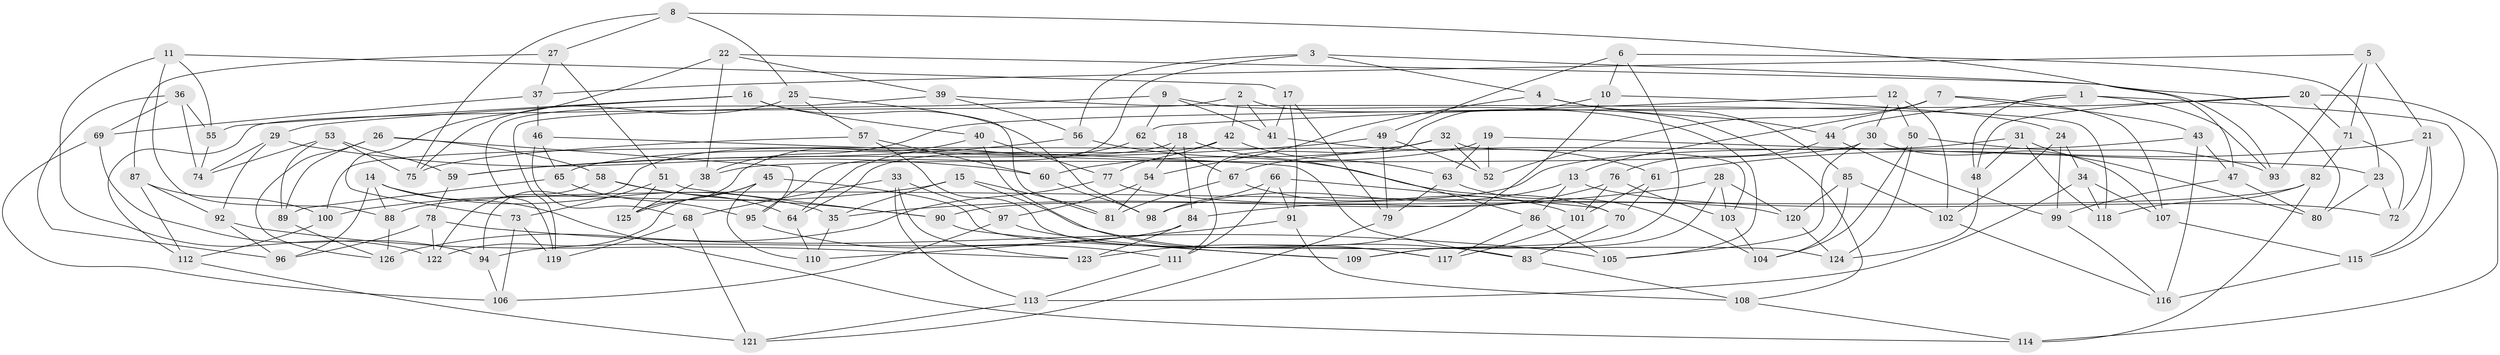 // Generated by graph-tools (version 1.1) at 2025/27/03/09/25 03:27:02]
// undirected, 126 vertices, 252 edges
graph export_dot {
graph [start="1"]
  node [color=gray90,style=filled];
  1;
  2;
  3;
  4;
  5;
  6;
  7;
  8;
  9;
  10;
  11;
  12;
  13;
  14;
  15;
  16;
  17;
  18;
  19;
  20;
  21;
  22;
  23;
  24;
  25;
  26;
  27;
  28;
  29;
  30;
  31;
  32;
  33;
  34;
  35;
  36;
  37;
  38;
  39;
  40;
  41;
  42;
  43;
  44;
  45;
  46;
  47;
  48;
  49;
  50;
  51;
  52;
  53;
  54;
  55;
  56;
  57;
  58;
  59;
  60;
  61;
  62;
  63;
  64;
  65;
  66;
  67;
  68;
  69;
  70;
  71;
  72;
  73;
  74;
  75;
  76;
  77;
  78;
  79;
  80;
  81;
  82;
  83;
  84;
  85;
  86;
  87;
  88;
  89;
  90;
  91;
  92;
  93;
  94;
  95;
  96;
  97;
  98;
  99;
  100;
  101;
  102;
  103;
  104;
  105;
  106;
  107;
  108;
  109;
  110;
  111;
  112;
  113;
  114;
  115;
  116;
  117;
  118;
  119;
  120;
  121;
  122;
  123;
  124;
  125;
  126;
  1 -- 44;
  1 -- 115;
  1 -- 93;
  1 -- 48;
  2 -- 112;
  2 -- 42;
  2 -- 41;
  2 -- 108;
  3 -- 4;
  3 -- 56;
  3 -- 93;
  3 -- 95;
  4 -- 44;
  4 -- 85;
  4 -- 54;
  5 -- 93;
  5 -- 37;
  5 -- 21;
  5 -- 71;
  6 -- 49;
  6 -- 10;
  6 -- 23;
  6 -- 109;
  7 -- 13;
  7 -- 52;
  7 -- 43;
  7 -- 107;
  8 -- 75;
  8 -- 27;
  8 -- 25;
  8 -- 47;
  9 -- 41;
  9 -- 119;
  9 -- 105;
  9 -- 62;
  10 -- 111;
  10 -- 123;
  10 -- 24;
  11 -- 17;
  11 -- 122;
  11 -- 88;
  11 -- 55;
  12 -- 62;
  12 -- 30;
  12 -- 50;
  12 -- 102;
  13 -- 98;
  13 -- 72;
  13 -- 86;
  14 -- 96;
  14 -- 35;
  14 -- 88;
  14 -- 114;
  15 -- 100;
  15 -- 35;
  15 -- 83;
  15 -- 81;
  16 -- 55;
  16 -- 40;
  16 -- 29;
  16 -- 98;
  17 -- 79;
  17 -- 91;
  17 -- 41;
  18 -- 86;
  18 -- 84;
  18 -- 94;
  18 -- 54;
  19 -- 23;
  19 -- 65;
  19 -- 63;
  19 -- 52;
  20 -- 48;
  20 -- 71;
  20 -- 38;
  20 -- 114;
  21 -- 61;
  21 -- 115;
  21 -- 72;
  22 -- 39;
  22 -- 73;
  22 -- 80;
  22 -- 38;
  23 -- 72;
  23 -- 80;
  24 -- 99;
  24 -- 102;
  24 -- 34;
  25 -- 81;
  25 -- 75;
  25 -- 57;
  26 -- 89;
  26 -- 126;
  26 -- 58;
  26 -- 95;
  27 -- 51;
  27 -- 87;
  27 -- 37;
  28 -- 120;
  28 -- 109;
  28 -- 103;
  28 -- 35;
  29 -- 60;
  29 -- 92;
  29 -- 74;
  30 -- 107;
  30 -- 38;
  30 -- 105;
  31 -- 48;
  31 -- 67;
  31 -- 80;
  31 -- 118;
  32 -- 52;
  32 -- 60;
  32 -- 100;
  32 -- 103;
  33 -- 97;
  33 -- 123;
  33 -- 113;
  33 -- 68;
  34 -- 118;
  34 -- 113;
  34 -- 107;
  35 -- 110;
  36 -- 96;
  36 -- 74;
  36 -- 69;
  36 -- 55;
  37 -- 46;
  37 -- 69;
  38 -- 125;
  39 -- 119;
  39 -- 56;
  39 -- 118;
  40 -- 117;
  40 -- 77;
  40 -- 125;
  41 -- 61;
  42 -- 63;
  42 -- 64;
  42 -- 77;
  43 -- 90;
  43 -- 47;
  43 -- 116;
  44 -- 76;
  44 -- 99;
  45 -- 124;
  45 -- 110;
  45 -- 125;
  45 -- 122;
  46 -- 83;
  46 -- 65;
  46 -- 68;
  47 -- 80;
  47 -- 99;
  48 -- 124;
  49 -- 52;
  49 -- 59;
  49 -- 79;
  50 -- 104;
  50 -- 93;
  50 -- 124;
  51 -- 73;
  51 -- 90;
  51 -- 125;
  53 -- 59;
  53 -- 74;
  53 -- 75;
  53 -- 89;
  54 -- 81;
  54 -- 97;
  55 -- 74;
  56 -- 59;
  56 -- 70;
  57 -- 117;
  57 -- 60;
  57 -- 75;
  58 -- 122;
  58 -- 90;
  58 -- 64;
  59 -- 78;
  60 -- 98;
  61 -- 70;
  61 -- 101;
  62 -- 64;
  62 -- 67;
  63 -- 104;
  63 -- 79;
  64 -- 110;
  65 -- 95;
  65 -- 89;
  66 -- 70;
  66 -- 111;
  66 -- 91;
  66 -- 98;
  67 -- 81;
  67 -- 101;
  68 -- 121;
  68 -- 119;
  69 -- 94;
  69 -- 106;
  70 -- 83;
  71 -- 72;
  71 -- 82;
  73 -- 119;
  73 -- 106;
  76 -- 103;
  76 -- 101;
  76 -- 84;
  77 -- 120;
  77 -- 126;
  78 -- 122;
  78 -- 96;
  78 -- 105;
  79 -- 121;
  82 -- 118;
  82 -- 114;
  82 -- 88;
  83 -- 108;
  84 -- 123;
  84 -- 94;
  85 -- 104;
  85 -- 102;
  85 -- 120;
  86 -- 117;
  86 -- 105;
  87 -- 100;
  87 -- 112;
  87 -- 92;
  88 -- 126;
  89 -- 126;
  90 -- 109;
  91 -- 110;
  91 -- 108;
  92 -- 96;
  92 -- 123;
  94 -- 106;
  95 -- 111;
  97 -- 109;
  97 -- 106;
  99 -- 116;
  100 -- 112;
  101 -- 117;
  102 -- 116;
  103 -- 104;
  107 -- 115;
  108 -- 114;
  111 -- 113;
  112 -- 121;
  113 -- 121;
  115 -- 116;
  120 -- 124;
}
